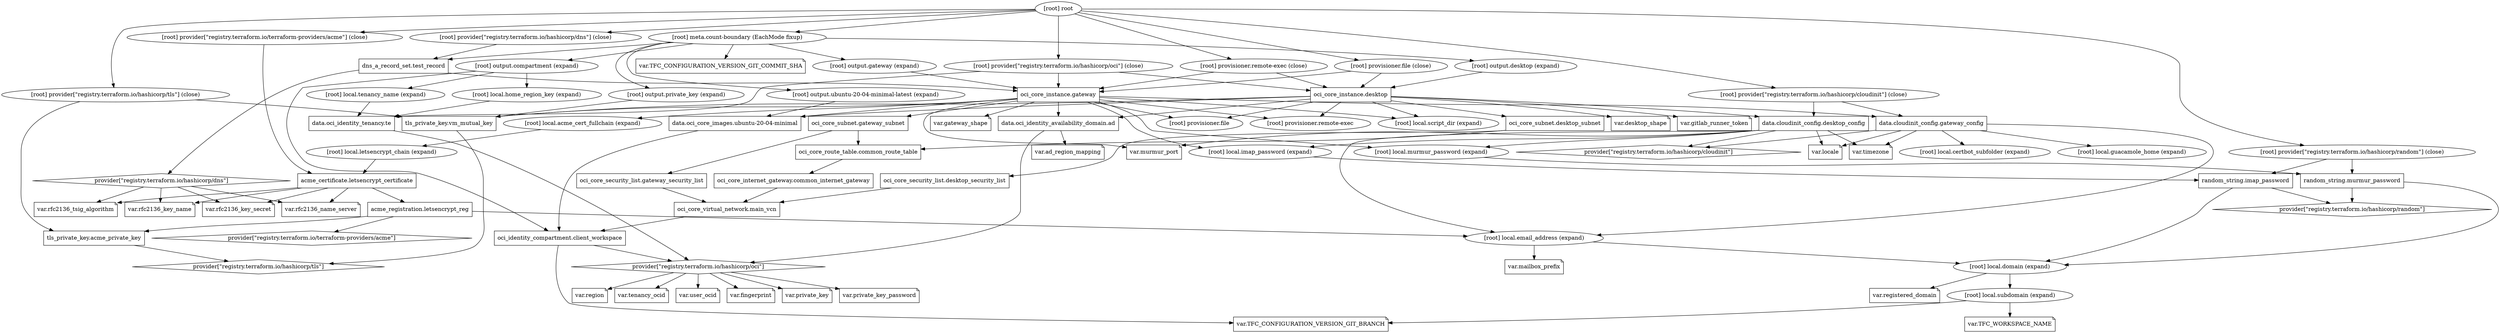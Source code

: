 digraph {
	compound = "true"
	newrank = "true"
	subgraph "root" {
		"[root] acme_certificate.letsencrypt_certificate" [label = "acme_certificate.letsencrypt_certificate", shape = "box"]
		"[root] acme_registration.letsencrypt_reg" [label = "acme_registration.letsencrypt_reg", shape = "box"]
		"[root] data.cloudinit_config.desktop_config" [label = "data.cloudinit_config.desktop_config", shape = "box"]
		"[root] data.cloudinit_config.gateway_config" [label = "data.cloudinit_config.gateway_config", shape = "box"]
		"[root] data.oci_core_images.ubuntu-20-04-minimal" [label = "data.oci_core_images.ubuntu-20-04-minimal", shape = "box"]
		"[root] data.oci_identity_availability_domain.ad" [label = "data.oci_identity_availability_domain.ad", shape = "box"]
		"[root] data.oci_identity_tenancy.te" [label = "data.oci_identity_tenancy.te", shape = "box"]
		"[root] dns_a_record_set.test_record" [label = "dns_a_record_set.test_record", shape = "box"]
		"[root] oci_core_instance.desktop" [label = "oci_core_instance.desktop", shape = "box"]
		"[root] oci_core_instance.gateway" [label = "oci_core_instance.gateway", shape = "box"]
		"[root] oci_core_internet_gateway.common_internet_gateway" [label = "oci_core_internet_gateway.common_internet_gateway", shape = "box"]
		"[root] oci_core_route_table.common_route_table" [label = "oci_core_route_table.common_route_table", shape = "box"]
		"[root] oci_core_security_list.desktop_security_list" [label = "oci_core_security_list.desktop_security_list", shape = "box"]
		"[root] oci_core_security_list.gateway_security_list" [label = "oci_core_security_list.gateway_security_list", shape = "box"]
		"[root] oci_core_subnet.desktop_subnet" [label = "oci_core_subnet.desktop_subnet", shape = "box"]
		"[root] oci_core_subnet.gateway_subnet" [label = "oci_core_subnet.gateway_subnet", shape = "box"]
		"[root] oci_core_virtual_network.main_vcn" [label = "oci_core_virtual_network.main_vcn", shape = "box"]
		"[root] oci_identity_compartment.client_workspace" [label = "oci_identity_compartment.client_workspace", shape = "box"]
		"[root] provider[\"registry.terraform.io/hashicorp/cloudinit\"]" [label = "provider[\"registry.terraform.io/hashicorp/cloudinit\"]", shape = "diamond"]
		"[root] provider[\"registry.terraform.io/hashicorp/dns\"]" [label = "provider[\"registry.terraform.io/hashicorp/dns\"]", shape = "diamond"]
		"[root] provider[\"registry.terraform.io/hashicorp/oci\"]" [label = "provider[\"registry.terraform.io/hashicorp/oci\"]", shape = "diamond"]
		"[root] provider[\"registry.terraform.io/hashicorp/random\"]" [label = "provider[\"registry.terraform.io/hashicorp/random\"]", shape = "diamond"]
		"[root] provider[\"registry.terraform.io/hashicorp/tls\"]" [label = "provider[\"registry.terraform.io/hashicorp/tls\"]", shape = "diamond"]
		"[root] provider[\"registry.terraform.io/terraform-providers/acme\"]" [label = "provider[\"registry.terraform.io/terraform-providers/acme\"]", shape = "diamond"]
		"[root] random_string.imap_password" [label = "random_string.imap_password", shape = "box"]
		"[root] random_string.murmur_password" [label = "random_string.murmur_password", shape = "box"]
		"[root] tls_private_key.acme_private_key" [label = "tls_private_key.acme_private_key", shape = "box"]
		"[root] tls_private_key.vm_mutual_key" [label = "tls_private_key.vm_mutual_key", shape = "box"]
		"[root] var.TFC_CONFIGURATION_VERSION_GIT_BRANCH" [label = "var.TFC_CONFIGURATION_VERSION_GIT_BRANCH", shape = "note"]
		"[root] var.TFC_CONFIGURATION_VERSION_GIT_COMMIT_SHA" [label = "var.TFC_CONFIGURATION_VERSION_GIT_COMMIT_SHA", shape = "note"]
		"[root] var.TFC_WORKSPACE_NAME" [label = "var.TFC_WORKSPACE_NAME", shape = "note"]
		"[root] var.ad_region_mapping" [label = "var.ad_region_mapping", shape = "note"]
		"[root] var.desktop_shape" [label = "var.desktop_shape", shape = "note"]
		"[root] var.fingerprint" [label = "var.fingerprint", shape = "note"]
		"[root] var.gateway_shape" [label = "var.gateway_shape", shape = "note"]
		"[root] var.gitlab_runner_token" [label = "var.gitlab_runner_token", shape = "note"]
		"[root] var.locale" [label = "var.locale", shape = "note"]
		"[root] var.mailbox_prefix" [label = "var.mailbox_prefix", shape = "note"]
		"[root] var.murmur_port" [label = "var.murmur_port", shape = "note"]
		"[root] var.private_key" [label = "var.private_key", shape = "note"]
		"[root] var.private_key_password" [label = "var.private_key_password", shape = "note"]
		"[root] var.region" [label = "var.region", shape = "note"]
		"[root] var.registered_domain" [label = "var.registered_domain", shape = "note"]
		"[root] var.rfc2136_key_name" [label = "var.rfc2136_key_name", shape = "note"]
		"[root] var.rfc2136_key_secret" [label = "var.rfc2136_key_secret", shape = "note"]
		"[root] var.rfc2136_name_server" [label = "var.rfc2136_name_server", shape = "note"]
		"[root] var.rfc2136_tsig_algorithm" [label = "var.rfc2136_tsig_algorithm", shape = "note"]
		"[root] var.tenancy_ocid" [label = "var.tenancy_ocid", shape = "note"]
		"[root] var.timezone" [label = "var.timezone", shape = "note"]
		"[root] var.user_ocid" [label = "var.user_ocid", shape = "note"]
		"[root] acme_certificate.letsencrypt_certificate" -> "[root] acme_registration.letsencrypt_reg"
		"[root] acme_certificate.letsencrypt_certificate" -> "[root] var.rfc2136_key_name"
		"[root] acme_certificate.letsencrypt_certificate" -> "[root] var.rfc2136_key_secret"
		"[root] acme_certificate.letsencrypt_certificate" -> "[root] var.rfc2136_name_server"
		"[root] acme_certificate.letsencrypt_certificate" -> "[root] var.rfc2136_tsig_algorithm"
		"[root] acme_registration.letsencrypt_reg" -> "[root] local.email_address (expand)"
		"[root] acme_registration.letsencrypt_reg" -> "[root] provider[\"registry.terraform.io/terraform-providers/acme\"]"
		"[root] acme_registration.letsencrypt_reg" -> "[root] tls_private_key.acme_private_key"
		"[root] data.cloudinit_config.desktop_config" -> "[root] local.email_address (expand)"
		"[root] data.cloudinit_config.desktop_config" -> "[root] local.imap_password (expand)"
		"[root] data.cloudinit_config.desktop_config" -> "[root] local.murmur_password (expand)"
		"[root] data.cloudinit_config.desktop_config" -> "[root] provider[\"registry.terraform.io/hashicorp/cloudinit\"]"
		"[root] data.cloudinit_config.desktop_config" -> "[root] var.locale"
		"[root] data.cloudinit_config.desktop_config" -> "[root] var.murmur_port"
		"[root] data.cloudinit_config.desktop_config" -> "[root] var.timezone"
		"[root] data.cloudinit_config.gateway_config" -> "[root] local.certbot_subfolder (expand)"
		"[root] data.cloudinit_config.gateway_config" -> "[root] local.email_address (expand)"
		"[root] data.cloudinit_config.gateway_config" -> "[root] local.guacamole_home (expand)"
		"[root] data.cloudinit_config.gateway_config" -> "[root] provider[\"registry.terraform.io/hashicorp/cloudinit\"]"
		"[root] data.cloudinit_config.gateway_config" -> "[root] var.locale"
		"[root] data.cloudinit_config.gateway_config" -> "[root] var.timezone"
		"[root] data.oci_core_images.ubuntu-20-04-minimal" -> "[root] oci_identity_compartment.client_workspace"
		"[root] data.oci_identity_availability_domain.ad" -> "[root] provider[\"registry.terraform.io/hashicorp/oci\"]"
		"[root] data.oci_identity_availability_domain.ad" -> "[root] var.ad_region_mapping"
		"[root] data.oci_identity_tenancy.te" -> "[root] provider[\"registry.terraform.io/hashicorp/oci\"]"
		"[root] dns_a_record_set.test_record" -> "[root] oci_core_instance.gateway"
		"[root] dns_a_record_set.test_record" -> "[root] provider[\"registry.terraform.io/hashicorp/dns\"]"
		"[root] local.acme_cert_fullchain (expand)" -> "[root] local.letsencrypt_chain (expand)"
		"[root] local.domain (expand)" -> "[root] local.subdomain (expand)"
		"[root] local.domain (expand)" -> "[root] var.registered_domain"
		"[root] local.email_address (expand)" -> "[root] local.domain (expand)"
		"[root] local.email_address (expand)" -> "[root] var.mailbox_prefix"
		"[root] local.home_region_key (expand)" -> "[root] data.oci_identity_tenancy.te"
		"[root] local.imap_password (expand)" -> "[root] random_string.imap_password"
		"[root] local.letsencrypt_chain (expand)" -> "[root] acme_certificate.letsencrypt_certificate"
		"[root] local.murmur_password (expand)" -> "[root] random_string.murmur_password"
		"[root] local.subdomain (expand)" -> "[root] var.TFC_CONFIGURATION_VERSION_GIT_BRANCH"
		"[root] local.subdomain (expand)" -> "[root] var.TFC_WORKSPACE_NAME"
		"[root] local.tenancy_name (expand)" -> "[root] data.oci_identity_tenancy.te"
		"[root] meta.count-boundary (EachMode fixup)" -> "[root] dns_a_record_set.test_record"
		"[root] meta.count-boundary (EachMode fixup)" -> "[root] output.compartment (expand)"
		"[root] meta.count-boundary (EachMode fixup)" -> "[root] output.desktop (expand)"
		"[root] meta.count-boundary (EachMode fixup)" -> "[root] output.gateway (expand)"
		"[root] meta.count-boundary (EachMode fixup)" -> "[root] output.private_key (expand)"
		"[root] meta.count-boundary (EachMode fixup)" -> "[root] output.ubuntu-20-04-minimal-latest (expand)"
		"[root] meta.count-boundary (EachMode fixup)" -> "[root] var.TFC_CONFIGURATION_VERSION_GIT_COMMIT_SHA"
		"[root] oci_core_instance.desktop" -> "[root] data.cloudinit_config.desktop_config"
		"[root] oci_core_instance.desktop" -> "[root] data.oci_core_images.ubuntu-20-04-minimal"
		"[root] oci_core_instance.desktop" -> "[root] data.oci_identity_availability_domain.ad"
		"[root] oci_core_instance.desktop" -> "[root] local.script_dir (expand)"
		"[root] oci_core_instance.desktop" -> "[root] oci_core_subnet.desktop_subnet"
		"[root] oci_core_instance.desktop" -> "[root] provisioner.file"
		"[root] oci_core_instance.desktop" -> "[root] provisioner.remote-exec"
		"[root] oci_core_instance.desktop" -> "[root] tls_private_key.vm_mutual_key"
		"[root] oci_core_instance.desktop" -> "[root] var.desktop_shape"
		"[root] oci_core_instance.desktop" -> "[root] var.gitlab_runner_token"
		"[root] oci_core_instance.gateway" -> "[root] data.cloudinit_config.gateway_config"
		"[root] oci_core_instance.gateway" -> "[root] data.oci_core_images.ubuntu-20-04-minimal"
		"[root] oci_core_instance.gateway" -> "[root] data.oci_identity_availability_domain.ad"
		"[root] oci_core_instance.gateway" -> "[root] local.acme_cert_fullchain (expand)"
		"[root] oci_core_instance.gateway" -> "[root] local.imap_password (expand)"
		"[root] oci_core_instance.gateway" -> "[root] local.murmur_password (expand)"
		"[root] oci_core_instance.gateway" -> "[root] local.script_dir (expand)"
		"[root] oci_core_instance.gateway" -> "[root] oci_core_subnet.gateway_subnet"
		"[root] oci_core_instance.gateway" -> "[root] provisioner.file"
		"[root] oci_core_instance.gateway" -> "[root] provisioner.remote-exec"
		"[root] oci_core_instance.gateway" -> "[root] tls_private_key.vm_mutual_key"
		"[root] oci_core_instance.gateway" -> "[root] var.gateway_shape"
		"[root] oci_core_instance.gateway" -> "[root] var.murmur_port"
		"[root] oci_core_internet_gateway.common_internet_gateway" -> "[root] oci_core_virtual_network.main_vcn"
		"[root] oci_core_route_table.common_route_table" -> "[root] oci_core_internet_gateway.common_internet_gateway"
		"[root] oci_core_security_list.desktop_security_list" -> "[root] oci_core_virtual_network.main_vcn"
		"[root] oci_core_security_list.gateway_security_list" -> "[root] oci_core_virtual_network.main_vcn"
		"[root] oci_core_subnet.desktop_subnet" -> "[root] oci_core_route_table.common_route_table"
		"[root] oci_core_subnet.desktop_subnet" -> "[root] oci_core_security_list.desktop_security_list"
		"[root] oci_core_subnet.gateway_subnet" -> "[root] oci_core_route_table.common_route_table"
		"[root] oci_core_subnet.gateway_subnet" -> "[root] oci_core_security_list.gateway_security_list"
		"[root] oci_core_virtual_network.main_vcn" -> "[root] oci_identity_compartment.client_workspace"
		"[root] oci_identity_compartment.client_workspace" -> "[root] provider[\"registry.terraform.io/hashicorp/oci\"]"
		"[root] oci_identity_compartment.client_workspace" -> "[root] var.TFC_CONFIGURATION_VERSION_GIT_BRANCH"
		"[root] output.compartment (expand)" -> "[root] local.home_region_key (expand)"
		"[root] output.compartment (expand)" -> "[root] local.tenancy_name (expand)"
		"[root] output.compartment (expand)" -> "[root] oci_identity_compartment.client_workspace"
		"[root] output.desktop (expand)" -> "[root] oci_core_instance.desktop"
		"[root] output.gateway (expand)" -> "[root] oci_core_instance.gateway"
		"[root] output.private_key (expand)" -> "[root] tls_private_key.vm_mutual_key"
		"[root] output.ubuntu-20-04-minimal-latest (expand)" -> "[root] data.oci_core_images.ubuntu-20-04-minimal"
		"[root] provider[\"registry.terraform.io/hashicorp/cloudinit\"] (close)" -> "[root] data.cloudinit_config.desktop_config"
		"[root] provider[\"registry.terraform.io/hashicorp/cloudinit\"] (close)" -> "[root] data.cloudinit_config.gateway_config"
		"[root] provider[\"registry.terraform.io/hashicorp/dns\"] (close)" -> "[root] dns_a_record_set.test_record"
		"[root] provider[\"registry.terraform.io/hashicorp/dns\"]" -> "[root] var.rfc2136_key_name"
		"[root] provider[\"registry.terraform.io/hashicorp/dns\"]" -> "[root] var.rfc2136_key_secret"
		"[root] provider[\"registry.terraform.io/hashicorp/dns\"]" -> "[root] var.rfc2136_name_server"
		"[root] provider[\"registry.terraform.io/hashicorp/dns\"]" -> "[root] var.rfc2136_tsig_algorithm"
		"[root] provider[\"registry.terraform.io/hashicorp/oci\"] (close)" -> "[root] data.oci_identity_tenancy.te"
		"[root] provider[\"registry.terraform.io/hashicorp/oci\"] (close)" -> "[root] oci_core_instance.desktop"
		"[root] provider[\"registry.terraform.io/hashicorp/oci\"] (close)" -> "[root] oci_core_instance.gateway"
		"[root] provider[\"registry.terraform.io/hashicorp/oci\"]" -> "[root] var.fingerprint"
		"[root] provider[\"registry.terraform.io/hashicorp/oci\"]" -> "[root] var.private_key"
		"[root] provider[\"registry.terraform.io/hashicorp/oci\"]" -> "[root] var.private_key_password"
		"[root] provider[\"registry.terraform.io/hashicorp/oci\"]" -> "[root] var.region"
		"[root] provider[\"registry.terraform.io/hashicorp/oci\"]" -> "[root] var.tenancy_ocid"
		"[root] provider[\"registry.terraform.io/hashicorp/oci\"]" -> "[root] var.user_ocid"
		"[root] provider[\"registry.terraform.io/hashicorp/random\"] (close)" -> "[root] random_string.imap_password"
		"[root] provider[\"registry.terraform.io/hashicorp/random\"] (close)" -> "[root] random_string.murmur_password"
		"[root] provider[\"registry.terraform.io/hashicorp/tls\"] (close)" -> "[root] tls_private_key.acme_private_key"
		"[root] provider[\"registry.terraform.io/hashicorp/tls\"] (close)" -> "[root] tls_private_key.vm_mutual_key"
		"[root] provider[\"registry.terraform.io/terraform-providers/acme\"] (close)" -> "[root] acme_certificate.letsencrypt_certificate"
		"[root] provisioner.file (close)" -> "[root] oci_core_instance.desktop"
		"[root] provisioner.file (close)" -> "[root] oci_core_instance.gateway"
		"[root] provisioner.remote-exec (close)" -> "[root] oci_core_instance.desktop"
		"[root] provisioner.remote-exec (close)" -> "[root] oci_core_instance.gateway"
		"[root] random_string.imap_password" -> "[root] local.domain (expand)"
		"[root] random_string.imap_password" -> "[root] provider[\"registry.terraform.io/hashicorp/random\"]"
		"[root] random_string.murmur_password" -> "[root] local.domain (expand)"
		"[root] random_string.murmur_password" -> "[root] provider[\"registry.terraform.io/hashicorp/random\"]"
		"[root] root" -> "[root] meta.count-boundary (EachMode fixup)"
		"[root] root" -> "[root] provider[\"registry.terraform.io/hashicorp/cloudinit\"] (close)"
		"[root] root" -> "[root] provider[\"registry.terraform.io/hashicorp/dns\"] (close)"
		"[root] root" -> "[root] provider[\"registry.terraform.io/hashicorp/oci\"] (close)"
		"[root] root" -> "[root] provider[\"registry.terraform.io/hashicorp/random\"] (close)"
		"[root] root" -> "[root] provider[\"registry.terraform.io/hashicorp/tls\"] (close)"
		"[root] root" -> "[root] provider[\"registry.terraform.io/terraform-providers/acme\"] (close)"
		"[root] root" -> "[root] provisioner.file (close)"
		"[root] root" -> "[root] provisioner.remote-exec (close)"
		"[root] tls_private_key.acme_private_key" -> "[root] provider[\"registry.terraform.io/hashicorp/tls\"]"
		"[root] tls_private_key.vm_mutual_key" -> "[root] provider[\"registry.terraform.io/hashicorp/tls\"]"
	}
}

